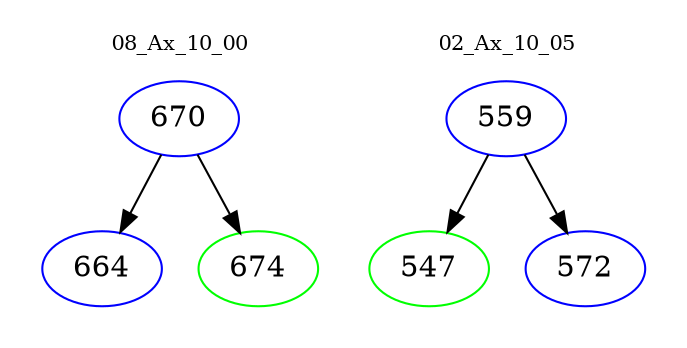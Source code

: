 digraph{
subgraph cluster_0 {
color = white
label = "08_Ax_10_00";
fontsize=10;
T0_670 [label="670", color="blue"]
T0_670 -> T0_664 [color="black"]
T0_664 [label="664", color="blue"]
T0_670 -> T0_674 [color="black"]
T0_674 [label="674", color="green"]
}
subgraph cluster_1 {
color = white
label = "02_Ax_10_05";
fontsize=10;
T1_559 [label="559", color="blue"]
T1_559 -> T1_547 [color="black"]
T1_547 [label="547", color="green"]
T1_559 -> T1_572 [color="black"]
T1_572 [label="572", color="blue"]
}
}
